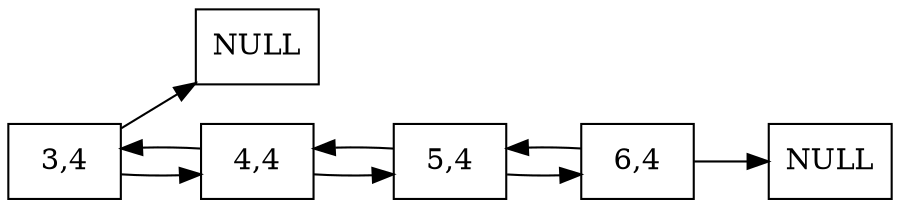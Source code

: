 digraph firstGraph{
node [shape = record];
rankdir=LR;
node0 [label=" NULL "];
node1 -> node0;
node1 [label=" 3,4 "];
node1 -> node2;
node2 -> node1;
node2 [label=" 4,4 "];
node2 -> node3;
node3 -> node2;
node3 [label=" 5,4 "];
node3 -> node4;
node4 -> node3;
node4 [label=" 6,4 "];
node4 -> node5;
node5 [label=" NULL "];
}